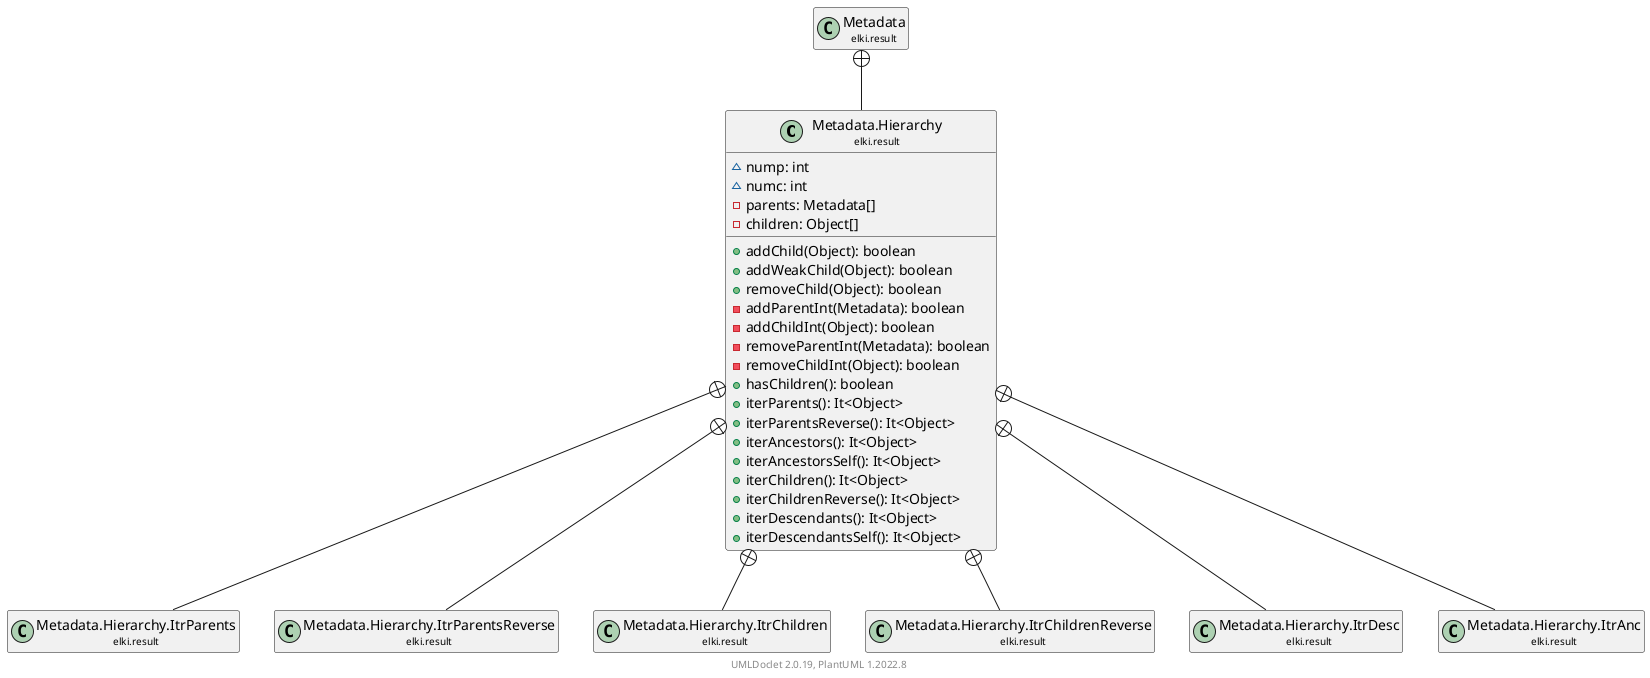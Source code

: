 @startuml
    remove .*\.(Instance|Par|Parameterizer|Factory)$
    set namespaceSeparator none
    hide empty fields
    hide empty methods

    class "<size:14>Metadata.Hierarchy\n<size:10>elki.result" as elki.result.Metadata.Hierarchy [[Metadata.Hierarchy.html]] {
        ~nump: int
        ~numc: int
        -parents: Metadata[]
        -children: Object[]
        +addChild(Object): boolean
        +addWeakChild(Object): boolean
        +removeChild(Object): boolean
        -addParentInt(Metadata): boolean
        -addChildInt(Object): boolean
        -removeParentInt(Metadata): boolean
        -removeChildInt(Object): boolean
        +hasChildren(): boolean
        +iterParents(): It<Object>
        +iterParentsReverse(): It<Object>
        +iterAncestors(): It<Object>
        +iterAncestorsSelf(): It<Object>
        +iterChildren(): It<Object>
        +iterChildrenReverse(): It<Object>
        +iterDescendants(): It<Object>
        +iterDescendantsSelf(): It<Object>
    }

    class "<size:14>Metadata\n<size:10>elki.result" as elki.result.Metadata [[Metadata.html]]
    class "<size:14>Metadata.Hierarchy.ItrParents\n<size:10>elki.result" as elki.result.Metadata.Hierarchy.ItrParents [[Metadata.Hierarchy.ItrParents.html]]
    class "<size:14>Metadata.Hierarchy.ItrParentsReverse\n<size:10>elki.result" as elki.result.Metadata.Hierarchy.ItrParentsReverse [[Metadata.Hierarchy.ItrParentsReverse.html]]
    class "<size:14>Metadata.Hierarchy.ItrChildren\n<size:10>elki.result" as elki.result.Metadata.Hierarchy.ItrChildren [[Metadata.Hierarchy.ItrChildren.html]]
    class "<size:14>Metadata.Hierarchy.ItrChildrenReverse\n<size:10>elki.result" as elki.result.Metadata.Hierarchy.ItrChildrenReverse [[Metadata.Hierarchy.ItrChildrenReverse.html]]
    class "<size:14>Metadata.Hierarchy.ItrDesc\n<size:10>elki.result" as elki.result.Metadata.Hierarchy.ItrDesc [[Metadata.Hierarchy.ItrDesc.html]]
    class "<size:14>Metadata.Hierarchy.ItrAnc\n<size:10>elki.result" as elki.result.Metadata.Hierarchy.ItrAnc [[Metadata.Hierarchy.ItrAnc.html]]

    elki.result.Metadata +-- elki.result.Metadata.Hierarchy
    elki.result.Metadata.Hierarchy +-- elki.result.Metadata.Hierarchy.ItrParents
    elki.result.Metadata.Hierarchy +-- elki.result.Metadata.Hierarchy.ItrParentsReverse
    elki.result.Metadata.Hierarchy +-- elki.result.Metadata.Hierarchy.ItrChildren
    elki.result.Metadata.Hierarchy +-- elki.result.Metadata.Hierarchy.ItrChildrenReverse
    elki.result.Metadata.Hierarchy +-- elki.result.Metadata.Hierarchy.ItrDesc
    elki.result.Metadata.Hierarchy +-- elki.result.Metadata.Hierarchy.ItrAnc

    center footer UMLDoclet 2.0.19, PlantUML 1.2022.8
@enduml
